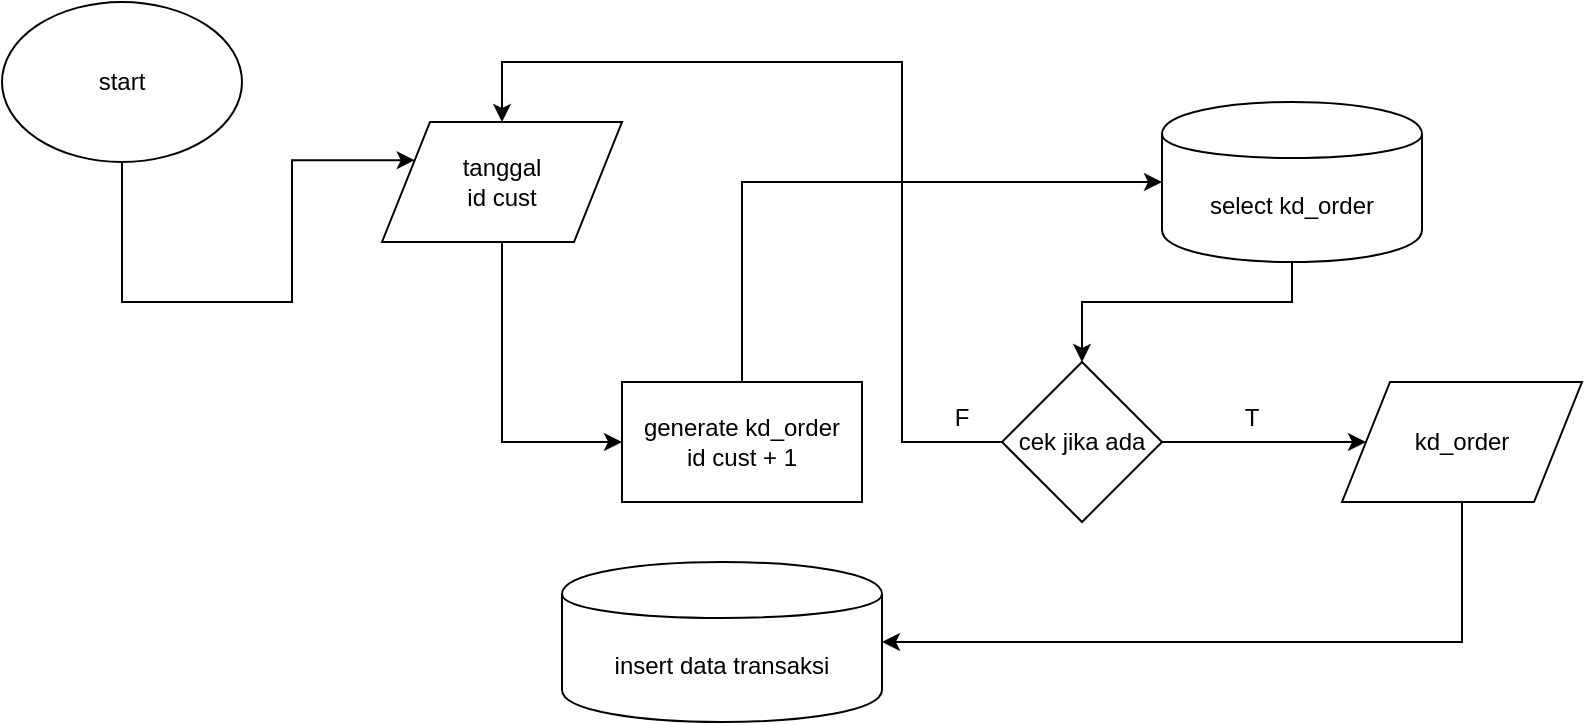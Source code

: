 <mxfile version="10.6.5" type="device"><diagram id="2m8dmIC3HuLpsX3IJfpv" name="Page-1"><mxGraphModel dx="1604" dy="691" grid="1" gridSize="10" guides="1" tooltips="1" connect="1" arrows="1" fold="1" page="1" pageScale="1" pageWidth="850" pageHeight="1100" math="0" shadow="0"><root><mxCell id="0"/><mxCell id="1" parent="0"/><mxCell id="cvxt6tux4wumJU9DHjK7-4" style="edgeStyle=orthogonalEdgeStyle;rounded=0;orthogonalLoop=1;jettySize=auto;html=1;exitX=0.5;exitY=0;exitDx=0;exitDy=0;entryX=0;entryY=0.5;entryDx=0;entryDy=0;" edge="1" parent="1" source="cvxt6tux4wumJU9DHjK7-6" target="cvxt6tux4wumJU9DHjK7-3"><mxGeometry relative="1" as="geometry"/></mxCell><mxCell id="cvxt6tux4wumJU9DHjK7-7" style="edgeStyle=orthogonalEdgeStyle;rounded=0;orthogonalLoop=1;jettySize=auto;html=1;entryX=0.5;entryY=0;entryDx=0;entryDy=0;" edge="1" parent="1" source="cvxt6tux4wumJU9DHjK7-2" target="cvxt6tux4wumJU9DHjK7-16"><mxGeometry relative="1" as="geometry"><Array as="points"><mxPoint x="190" y="230"/><mxPoint x="190" y="40"/><mxPoint x="-10" y="40"/></Array></mxGeometry></mxCell><mxCell id="cvxt6tux4wumJU9DHjK7-11" style="edgeStyle=orthogonalEdgeStyle;rounded=0;orthogonalLoop=1;jettySize=auto;html=1;exitX=0.5;exitY=1;exitDx=0;exitDy=0;" edge="1" parent="1" source="cvxt6tux4wumJU9DHjK7-14" target="cvxt6tux4wumJU9DHjK7-10"><mxGeometry relative="1" as="geometry"><Array as="points"><mxPoint x="470" y="330"/></Array></mxGeometry></mxCell><mxCell id="cvxt6tux4wumJU9DHjK7-18" style="edgeStyle=orthogonalEdgeStyle;rounded=0;orthogonalLoop=1;jettySize=auto;html=1;exitX=1;exitY=0.5;exitDx=0;exitDy=0;entryX=0;entryY=0.5;entryDx=0;entryDy=0;" edge="1" parent="1" source="cvxt6tux4wumJU9DHjK7-2" target="cvxt6tux4wumJU9DHjK7-14"><mxGeometry relative="1" as="geometry"/></mxCell><mxCell id="cvxt6tux4wumJU9DHjK7-2" value="cek jika ada" style="rhombus;whiteSpace=wrap;html=1;" vertex="1" parent="1"><mxGeometry x="240" y="190" width="80" height="80" as="geometry"/></mxCell><mxCell id="cvxt6tux4wumJU9DHjK7-5" style="edgeStyle=orthogonalEdgeStyle;rounded=0;orthogonalLoop=1;jettySize=auto;html=1;entryX=0.5;entryY=0;entryDx=0;entryDy=0;" edge="1" parent="1" source="cvxt6tux4wumJU9DHjK7-3" target="cvxt6tux4wumJU9DHjK7-2"><mxGeometry relative="1" as="geometry"><Array as="points"><mxPoint x="385" y="160"/><mxPoint x="280" y="160"/></Array></mxGeometry></mxCell><mxCell id="cvxt6tux4wumJU9DHjK7-3" value="select kd_order" style="shape=cylinder;whiteSpace=wrap;html=1;boundedLbl=1;backgroundOutline=1;" vertex="1" parent="1"><mxGeometry x="320" y="60" width="130" height="80" as="geometry"/></mxCell><mxCell id="cvxt6tux4wumJU9DHjK7-6" value="generate kd_order&lt;br&gt;id cust + 1&lt;br&gt;" style="rounded=0;whiteSpace=wrap;html=1;" vertex="1" parent="1"><mxGeometry x="50" y="200" width="120" height="60" as="geometry"/></mxCell><mxCell id="cvxt6tux4wumJU9DHjK7-9" value="F&lt;br&gt;" style="text;html=1;strokeColor=none;fillColor=none;align=center;verticalAlign=middle;whiteSpace=wrap;rounded=0;" vertex="1" parent="1"><mxGeometry x="200" y="208" width="40" height="20" as="geometry"/></mxCell><mxCell id="cvxt6tux4wumJU9DHjK7-10" value="insert data transaksi" style="shape=cylinder;whiteSpace=wrap;html=1;boundedLbl=1;backgroundOutline=1;" vertex="1" parent="1"><mxGeometry x="20" y="290" width="160" height="80" as="geometry"/></mxCell><mxCell id="cvxt6tux4wumJU9DHjK7-13" value="T&lt;br&gt;" style="text;html=1;strokeColor=none;fillColor=none;align=center;verticalAlign=middle;whiteSpace=wrap;rounded=0;" vertex="1" parent="1"><mxGeometry x="345" y="208" width="40" height="20" as="geometry"/></mxCell><mxCell id="cvxt6tux4wumJU9DHjK7-14" value="kd_order" style="shape=parallelogram;perimeter=parallelogramPerimeter;whiteSpace=wrap;html=1;" vertex="1" parent="1"><mxGeometry x="410" y="200" width="120" height="60" as="geometry"/></mxCell><mxCell id="cvxt6tux4wumJU9DHjK7-17" style="edgeStyle=orthogonalEdgeStyle;rounded=0;orthogonalLoop=1;jettySize=auto;html=1;entryX=0;entryY=0.5;entryDx=0;entryDy=0;" edge="1" parent="1" source="cvxt6tux4wumJU9DHjK7-16" target="cvxt6tux4wumJU9DHjK7-6"><mxGeometry relative="1" as="geometry"/></mxCell><mxCell id="cvxt6tux4wumJU9DHjK7-16" value="tanggal&lt;br&gt;id cust&lt;br&gt;" style="shape=parallelogram;perimeter=parallelogramPerimeter;whiteSpace=wrap;html=1;" vertex="1" parent="1"><mxGeometry x="-70" y="70" width="120" height="60" as="geometry"/></mxCell><mxCell id="cvxt6tux4wumJU9DHjK7-20" style="edgeStyle=orthogonalEdgeStyle;rounded=0;orthogonalLoop=1;jettySize=auto;html=1;entryX=0;entryY=0.25;entryDx=0;entryDy=0;" edge="1" parent="1" source="cvxt6tux4wumJU9DHjK7-19" target="cvxt6tux4wumJU9DHjK7-16"><mxGeometry relative="1" as="geometry"><Array as="points"><mxPoint x="-200" y="160"/><mxPoint x="-115" y="160"/><mxPoint x="-115" y="89"/></Array></mxGeometry></mxCell><mxCell id="cvxt6tux4wumJU9DHjK7-19" value="start" style="ellipse;whiteSpace=wrap;html=1;" vertex="1" parent="1"><mxGeometry x="-260" y="10" width="120" height="80" as="geometry"/></mxCell></root></mxGraphModel></diagram></mxfile>